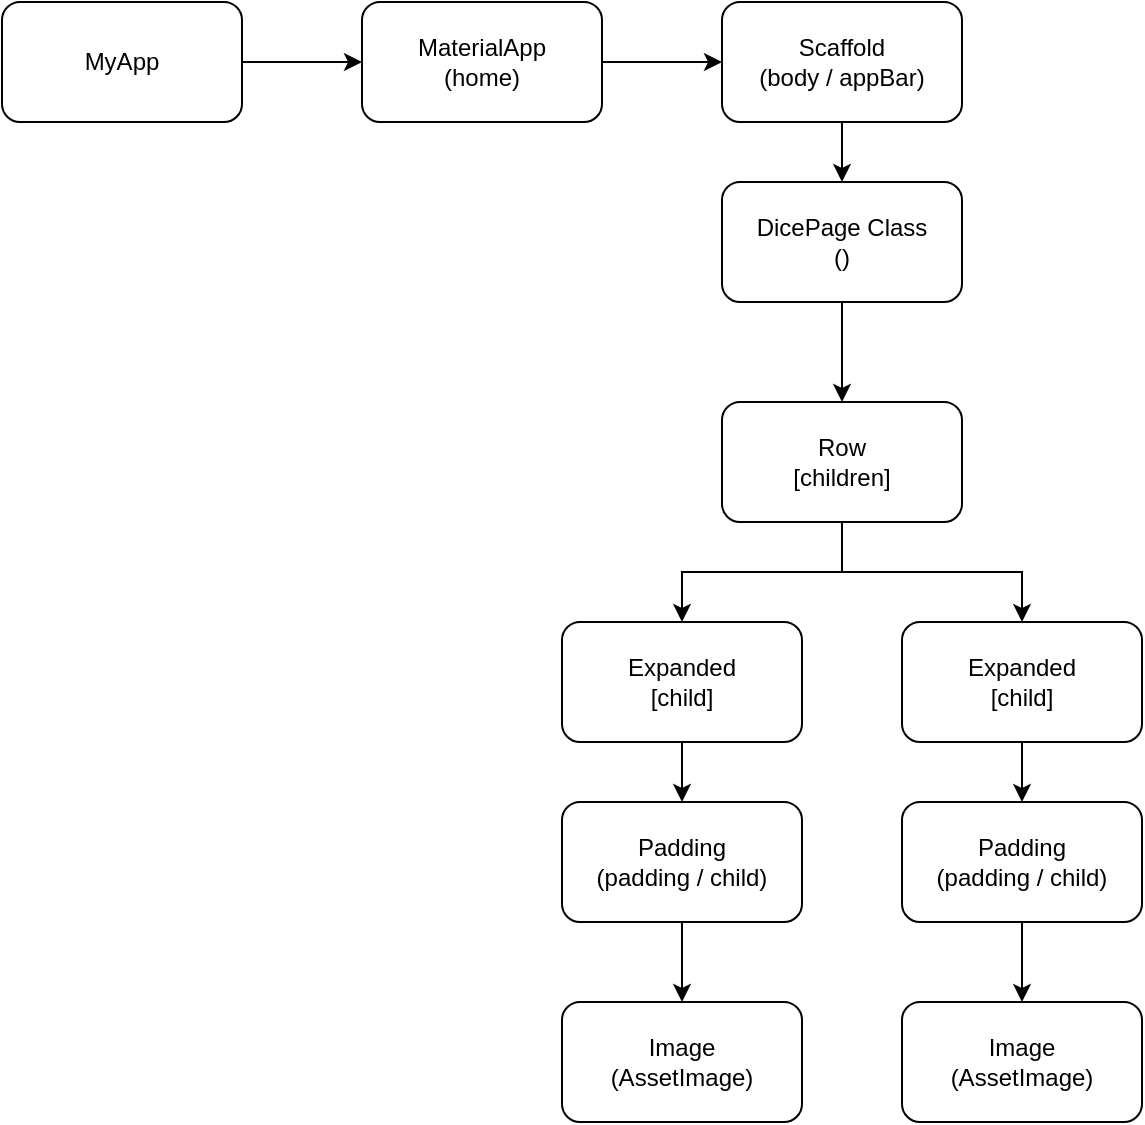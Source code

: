 <mxfile version="14.6.13" type="github">
  <diagram id="6y1EyMyJrGk-9Jk5lfzB" name="Page-1">
    <mxGraphModel dx="1262" dy="728" grid="1" gridSize="10" guides="1" tooltips="1" connect="1" arrows="1" fold="1" page="1" pageScale="1" pageWidth="827" pageHeight="1169" math="0" shadow="0">
      <root>
        <mxCell id="0" />
        <mxCell id="1" parent="0" />
        <mxCell id="e0nC8aKjjxiWlPn04RVB-4" style="edgeStyle=orthogonalEdgeStyle;rounded=0;orthogonalLoop=1;jettySize=auto;html=1;" edge="1" parent="1" source="e0nC8aKjjxiWlPn04RVB-1" target="e0nC8aKjjxiWlPn04RVB-3">
          <mxGeometry relative="1" as="geometry" />
        </mxCell>
        <mxCell id="e0nC8aKjjxiWlPn04RVB-1" value="MyApp" style="rounded=1;whiteSpace=wrap;html=1;" vertex="1" parent="1">
          <mxGeometry x="100" y="40" width="120" height="60" as="geometry" />
        </mxCell>
        <mxCell id="e0nC8aKjjxiWlPn04RVB-6" style="edgeStyle=orthogonalEdgeStyle;rounded=0;orthogonalLoop=1;jettySize=auto;html=1;entryX=0;entryY=0.5;entryDx=0;entryDy=0;" edge="1" parent="1" source="e0nC8aKjjxiWlPn04RVB-3" target="e0nC8aKjjxiWlPn04RVB-5">
          <mxGeometry relative="1" as="geometry" />
        </mxCell>
        <mxCell id="e0nC8aKjjxiWlPn04RVB-3" value="&lt;div&gt;MaterialApp&lt;/div&gt;&lt;div&gt;(home)&lt;br&gt;&lt;/div&gt;" style="rounded=1;whiteSpace=wrap;html=1;" vertex="1" parent="1">
          <mxGeometry x="280" y="40" width="120" height="60" as="geometry" />
        </mxCell>
        <mxCell id="e0nC8aKjjxiWlPn04RVB-8" style="edgeStyle=orthogonalEdgeStyle;rounded=0;orthogonalLoop=1;jettySize=auto;html=1;" edge="1" parent="1" source="e0nC8aKjjxiWlPn04RVB-5" target="e0nC8aKjjxiWlPn04RVB-7">
          <mxGeometry relative="1" as="geometry" />
        </mxCell>
        <mxCell id="e0nC8aKjjxiWlPn04RVB-5" value="&lt;div&gt;Scaffold&lt;/div&gt;&lt;div&gt;(body / appBar)&lt;br&gt;&lt;/div&gt;" style="rounded=1;whiteSpace=wrap;html=1;" vertex="1" parent="1">
          <mxGeometry x="460" y="40" width="120" height="60" as="geometry" />
        </mxCell>
        <mxCell id="e0nC8aKjjxiWlPn04RVB-10" style="edgeStyle=orthogonalEdgeStyle;rounded=0;orthogonalLoop=1;jettySize=auto;html=1;" edge="1" parent="1" source="e0nC8aKjjxiWlPn04RVB-7" target="e0nC8aKjjxiWlPn04RVB-9">
          <mxGeometry relative="1" as="geometry" />
        </mxCell>
        <mxCell id="e0nC8aKjjxiWlPn04RVB-7" value="&lt;div&gt;DicePage Class&lt;br&gt;&lt;/div&gt;&lt;div&gt;()&lt;br&gt;&lt;/div&gt;" style="rounded=1;whiteSpace=wrap;html=1;" vertex="1" parent="1">
          <mxGeometry x="460" y="130" width="120" height="60" as="geometry" />
        </mxCell>
        <mxCell id="e0nC8aKjjxiWlPn04RVB-12" style="edgeStyle=orthogonalEdgeStyle;rounded=0;orthogonalLoop=1;jettySize=auto;html=1;" edge="1" parent="1" source="e0nC8aKjjxiWlPn04RVB-9" target="e0nC8aKjjxiWlPn04RVB-11">
          <mxGeometry relative="1" as="geometry" />
        </mxCell>
        <mxCell id="e0nC8aKjjxiWlPn04RVB-14" style="edgeStyle=orthogonalEdgeStyle;rounded=0;orthogonalLoop=1;jettySize=auto;html=1;entryX=0.5;entryY=0;entryDx=0;entryDy=0;exitX=0.5;exitY=1;exitDx=0;exitDy=0;" edge="1" parent="1" source="e0nC8aKjjxiWlPn04RVB-9" target="e0nC8aKjjxiWlPn04RVB-13">
          <mxGeometry relative="1" as="geometry" />
        </mxCell>
        <mxCell id="e0nC8aKjjxiWlPn04RVB-9" value="&lt;div&gt;Row&lt;/div&gt;&lt;div&gt;[children]&lt;/div&gt;" style="rounded=1;whiteSpace=wrap;html=1;" vertex="1" parent="1">
          <mxGeometry x="460" y="240" width="120" height="60" as="geometry" />
        </mxCell>
        <mxCell id="e0nC8aKjjxiWlPn04RVB-25" style="edgeStyle=orthogonalEdgeStyle;rounded=0;orthogonalLoop=1;jettySize=auto;html=1;exitX=0.5;exitY=1;exitDx=0;exitDy=0;" edge="1" parent="1" source="e0nC8aKjjxiWlPn04RVB-11" target="e0nC8aKjjxiWlPn04RVB-23">
          <mxGeometry relative="1" as="geometry" />
        </mxCell>
        <mxCell id="e0nC8aKjjxiWlPn04RVB-11" value="&lt;div&gt;Expanded&lt;br&gt;&lt;/div&gt;&lt;div&gt;[child]&lt;/div&gt;" style="rounded=1;whiteSpace=wrap;html=1;" vertex="1" parent="1">
          <mxGeometry x="380" y="350" width="120" height="60" as="geometry" />
        </mxCell>
        <mxCell id="e0nC8aKjjxiWlPn04RVB-29" style="edgeStyle=orthogonalEdgeStyle;rounded=0;orthogonalLoop=1;jettySize=auto;html=1;exitX=0.5;exitY=1;exitDx=0;exitDy=0;entryX=0.5;entryY=0;entryDx=0;entryDy=0;" edge="1" parent="1" source="e0nC8aKjjxiWlPn04RVB-13" target="e0nC8aKjjxiWlPn04RVB-27">
          <mxGeometry relative="1" as="geometry" />
        </mxCell>
        <mxCell id="e0nC8aKjjxiWlPn04RVB-13" value="&lt;div&gt;Expanded&lt;br&gt;&lt;/div&gt;&lt;div&gt;[child]&lt;/div&gt;" style="rounded=1;whiteSpace=wrap;html=1;" vertex="1" parent="1">
          <mxGeometry x="550" y="350" width="120" height="60" as="geometry" />
        </mxCell>
        <mxCell id="e0nC8aKjjxiWlPn04RVB-15" value="&lt;div&gt;Image&lt;/div&gt;&lt;div&gt;(AssetImage)&lt;br&gt;&lt;/div&gt;" style="rounded=1;whiteSpace=wrap;html=1;" vertex="1" parent="1">
          <mxGeometry x="380" y="540" width="120" height="60" as="geometry" />
        </mxCell>
        <mxCell id="e0nC8aKjjxiWlPn04RVB-17" value="&lt;div&gt;Image&lt;/div&gt;&lt;div&gt;(AssetImage)&lt;br&gt;&lt;/div&gt;" style="rounded=1;whiteSpace=wrap;html=1;" vertex="1" parent="1">
          <mxGeometry x="550" y="540" width="120" height="60" as="geometry" />
        </mxCell>
        <mxCell id="e0nC8aKjjxiWlPn04RVB-26" style="edgeStyle=orthogonalEdgeStyle;rounded=0;orthogonalLoop=1;jettySize=auto;html=1;exitX=0.5;exitY=1;exitDx=0;exitDy=0;entryX=0.5;entryY=0;entryDx=0;entryDy=0;" edge="1" parent="1" source="e0nC8aKjjxiWlPn04RVB-23" target="e0nC8aKjjxiWlPn04RVB-15">
          <mxGeometry relative="1" as="geometry" />
        </mxCell>
        <mxCell id="e0nC8aKjjxiWlPn04RVB-23" value="&lt;div&gt;Padding&lt;/div&gt;&lt;div&gt;(padding / child)&lt;/div&gt;" style="rounded=1;whiteSpace=wrap;html=1;" vertex="1" parent="1">
          <mxGeometry x="380" y="440" width="120" height="60" as="geometry" />
        </mxCell>
        <mxCell id="e0nC8aKjjxiWlPn04RVB-30" style="edgeStyle=orthogonalEdgeStyle;rounded=0;orthogonalLoop=1;jettySize=auto;html=1;exitX=0.5;exitY=1;exitDx=0;exitDy=0;entryX=0.5;entryY=0;entryDx=0;entryDy=0;" edge="1" parent="1" source="e0nC8aKjjxiWlPn04RVB-27" target="e0nC8aKjjxiWlPn04RVB-17">
          <mxGeometry relative="1" as="geometry" />
        </mxCell>
        <mxCell id="e0nC8aKjjxiWlPn04RVB-27" value="&lt;div&gt;Padding&lt;/div&gt;&lt;div&gt;(padding / child)&lt;/div&gt;" style="rounded=1;whiteSpace=wrap;html=1;" vertex="1" parent="1">
          <mxGeometry x="550" y="440" width="120" height="60" as="geometry" />
        </mxCell>
      </root>
    </mxGraphModel>
  </diagram>
</mxfile>

